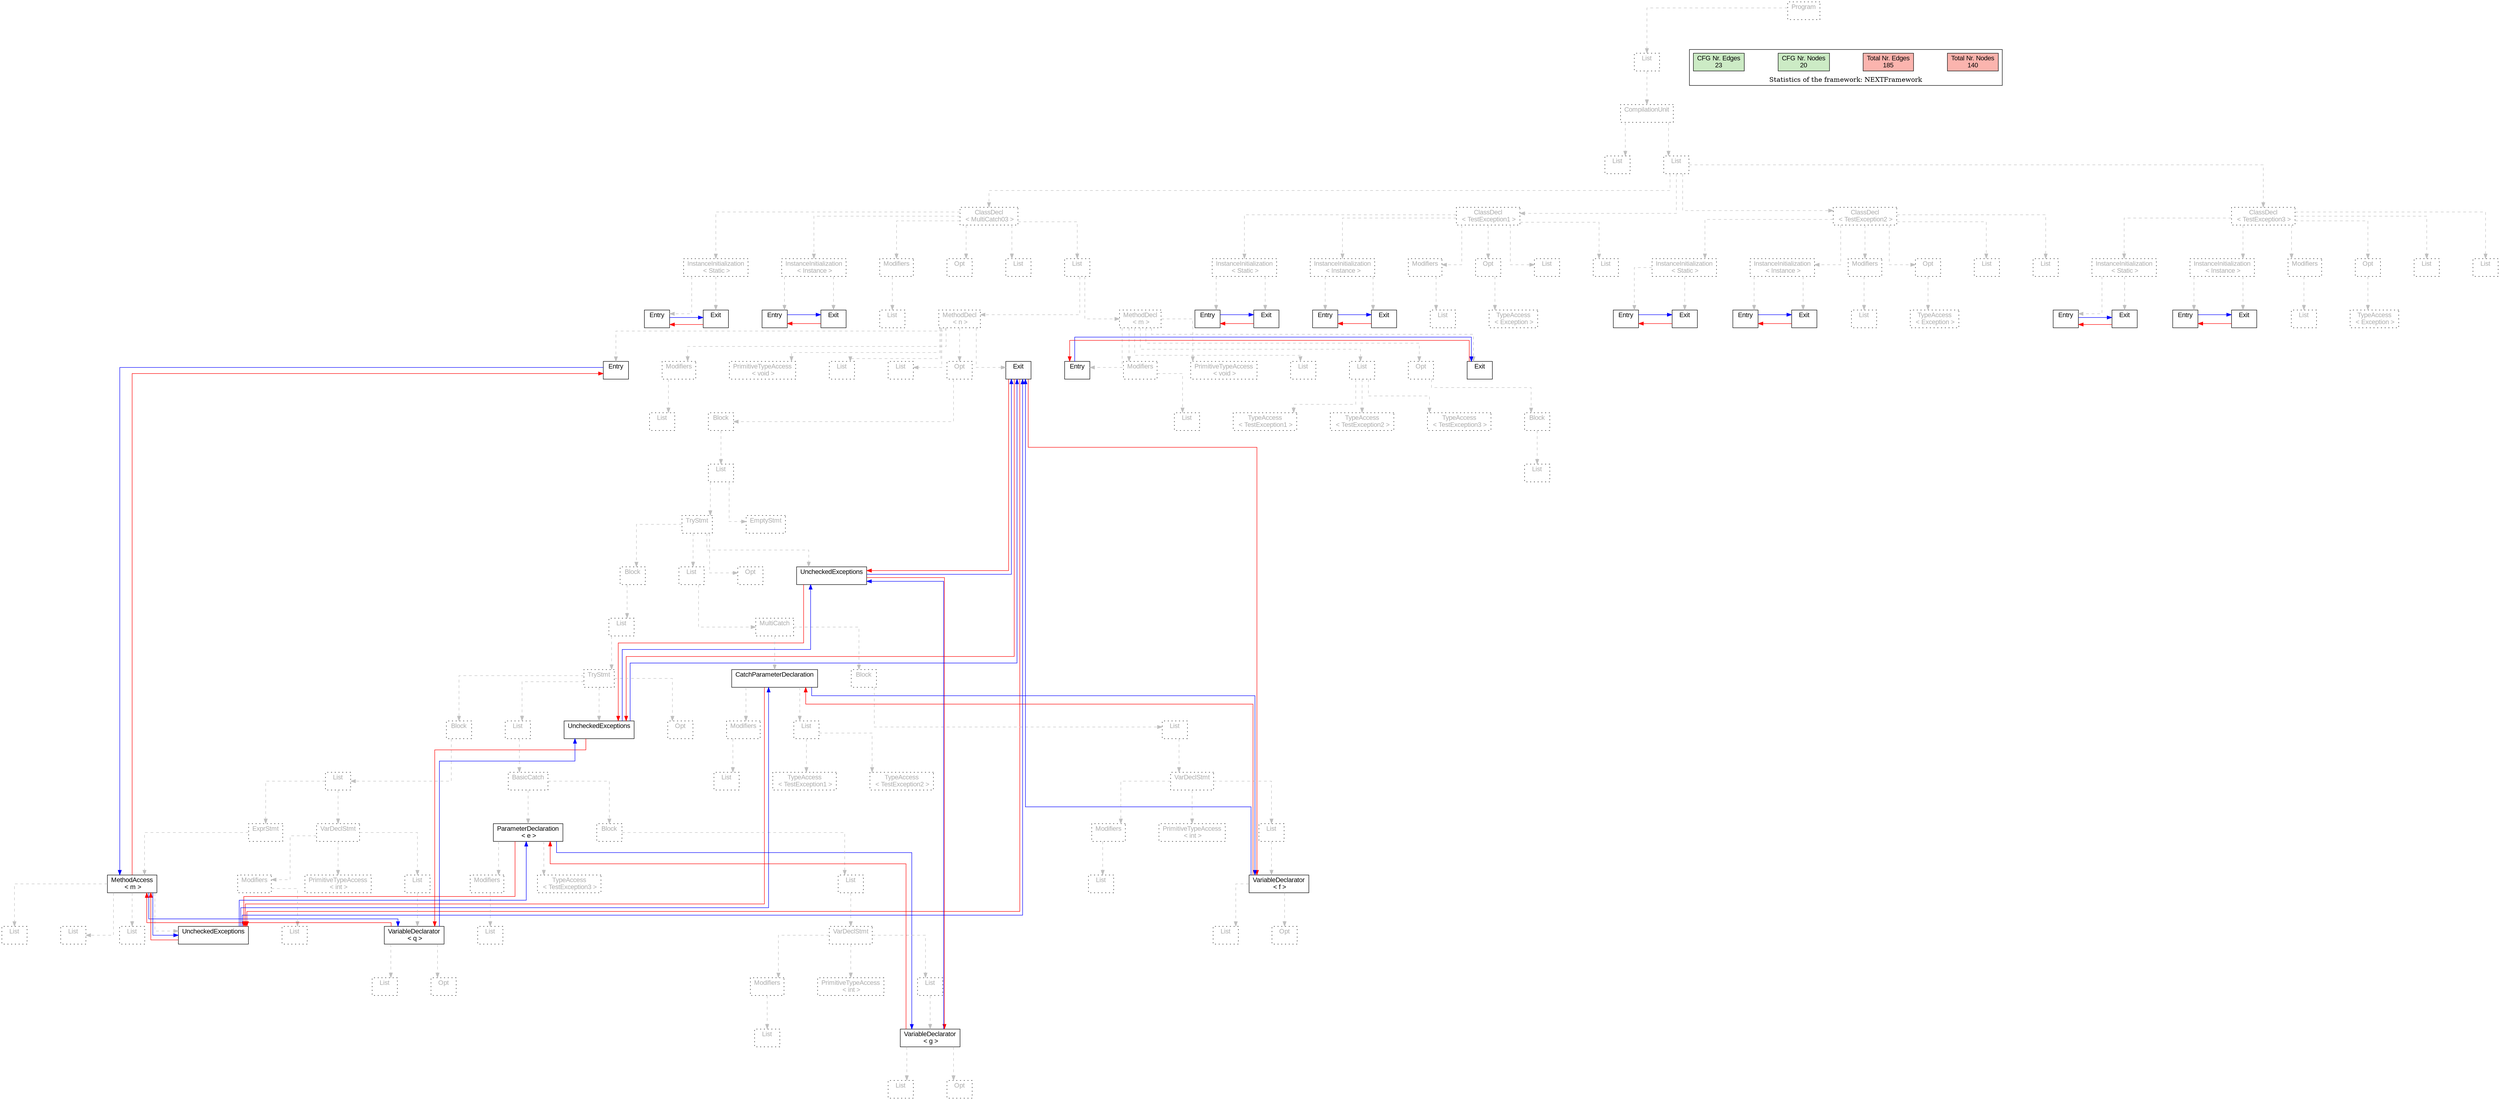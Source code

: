 digraph G {
graph [splines=ortho, nodesep="1", ranksep="1"]
node [shape=rect, fontname=Arial];
{ rank = same; "Program[0]"}
{ rank = same; "List[1]"}
{ rank = same; "CompilationUnit[2]"}
{ rank = same; "List[3]"; "List[4]"}
{ rank = same; "ClassDecl[5]"; "ClassDecl[109]"; "ClassDecl[132]"; "ClassDecl[155]"}
{ rank = same; "Modifiers[22]"; "Opt[24]"; "List[25]"; "List[26]"; "InstanceInitialization[6]"; "InstanceInitialization[14]"; "Modifiers[126]"; "Opt[128]"; "List[130]"; "List[131]"; "InstanceInitialization[110]"; "InstanceInitialization[118]"; "Modifiers[149]"; "Opt[151]"; "List[153]"; "List[154]"; "InstanceInitialization[133]"; "InstanceInitialization[141]"; "Modifiers[172]"; "Opt[174]"; "List[176]"; "List[177]"; "InstanceInitialization[156]"; "InstanceInitialization[164]"}
{ rank = same; "List[23]"; "MethodDecl[27]"; "MethodDecl[96]"; "Entry[7]"; "Exit[8]"; "Entry[15]"; "Exit[16]"; "List[127]"; "TypeAccess[129]"; "Entry[111]"; "Exit[112]"; "Entry[119]"; "Exit[120]"; "List[150]"; "TypeAccess[152]"; "Entry[134]"; "Exit[135]"; "Entry[142]"; "Exit[143]"; "List[173]"; "TypeAccess[175]"; "Entry[157]"; "Exit[158]"; "Entry[165]"; "Exit[166]"}
{ rank = same; "Entry[28]"; "Modifiers[29]"; "PrimitiveTypeAccess[31]"; "List[32]"; "List[33]"; "Opt[34]"; "Exit[35]"; "Entry[97]"; "Modifiers[98]"; "PrimitiveTypeAccess[100]"; "List[101]"; "List[102]"; "Opt[106]"; "Exit[107]"}
{ rank = same; "List[30]"; "Block[35]"; "List[99]"; "TypeAccess[103]"; "TypeAccess[104]"; "TypeAccess[105]"; "Block[107]"}
{ rank = same; "List[36]"; "List[108]"}
{ rank = same; "TryStmt[37]"; "EmptyStmt[95]"}
{ rank = same; "Block[38]"; "List[75]"; "Opt[93]"; "UncheckedExceptions[94]"}
{ rank = same; "List[39]"; "MultiCatch[76]"}
{ rank = same; "TryStmt[40]"; "CatchParameterDeclaration[77]"; "Block[83]"}
{ rank = same; "Block[41]"; "List[57]"; "Opt[73]"; "UncheckedExceptions[74]"; "Modifiers[78]"; "List[80]"; "List[84]"}
{ rank = same; "List[42]"; "BasicCatch[58]"; "List[79]"; "TypeAccess[81]"; "TypeAccess[82]"; "VarDeclStmt[85]"}
{ rank = same; "MethodAccess[44]"; "Modifiers[50]"; "PrimitiveTypeAccess[52]"; "List[53]"; "Modifiers[60]"; "TypeAccess[62]"; "List[64]"; "List[87]"; "VariableDeclarator[90]"}
{ rank = same; "ExprStmt[43]"; "VarDeclStmt[49]"; "ParameterDeclaration[59]"; "Block[63]"; "Modifiers[86]"; "PrimitiveTypeAccess[88]"; "List[89]"}
{ rank = same; "List[55]"; "Opt[56]"; "Modifiers[66]"; "PrimitiveTypeAccess[68]"; "List[69]"}
{ rank = same; "List[46]"; "List[47]"; "List[48]"; "UncheckedExceptions[45]"; "List[51]"; "VariableDeclarator[54]"; "List[61]"; "VarDeclStmt[65]"; "List[91]"; "Opt[92]"}
{ rank = same; "List[71]"; "Opt[72]"}
{ rank = same; "List[67]"; "VariableDeclarator[70]"}
"Program[0]" [label="Program\n ", style= dotted   fillcolor="#eeeeee" fontcolor="#aaaaaa"  ]
"List[1]" [label="List\n ", style= dotted   fillcolor="#eeeeee" fontcolor="#aaaaaa"  ]
"CompilationUnit[2]" [label="CompilationUnit\n ", style= dotted   fillcolor="#eeeeee" fontcolor="#aaaaaa"  ]
"List[3]" [label="List\n ", style= dotted   fillcolor="#eeeeee" fontcolor="#aaaaaa"  ]
"List[4]" [label="List\n ", style= dotted   fillcolor="#eeeeee" fontcolor="#aaaaaa"  ]
"ClassDecl[5]" [label="ClassDecl\n < MultiCatch03 >", style= dotted   fillcolor="#eeeeee" fontcolor="#aaaaaa"  ]
"Modifiers[22]" [label="Modifiers\n ", style= dotted   fillcolor="#eeeeee" fontcolor="#aaaaaa"  ]
"List[23]" [label="List\n ", style= dotted   fillcolor="#eeeeee" fontcolor="#aaaaaa"  ]
"Opt[24]" [label="Opt\n ", style= dotted   fillcolor="#eeeeee" fontcolor="#aaaaaa"  ]
"List[25]" [label="List\n ", style= dotted   fillcolor="#eeeeee" fontcolor="#aaaaaa"  ]
"List[26]" [label="List\n ", style= dotted   fillcolor="#eeeeee" fontcolor="#aaaaaa"  ]
"MethodDecl[27]" [label="MethodDecl\n < n >", style= dotted   fillcolor="#eeeeee" fontcolor="#aaaaaa"  ]
"Entry[28]" [label="Entry\n ", fillcolor=white   style=filled  ]
"Modifiers[29]" [label="Modifiers\n ", style= dotted   fillcolor="#eeeeee" fontcolor="#aaaaaa"  ]
"List[30]" [label="List\n ", style= dotted   fillcolor="#eeeeee" fontcolor="#aaaaaa"  ]
"PrimitiveTypeAccess[31]" [label="PrimitiveTypeAccess\n < void >", style= dotted   fillcolor="#eeeeee" fontcolor="#aaaaaa"  ]
"List[32]" [label="List\n ", style= dotted   fillcolor="#eeeeee" fontcolor="#aaaaaa"  ]
"List[33]" [label="List\n ", style= dotted   fillcolor="#eeeeee" fontcolor="#aaaaaa"  ]
"Opt[34]" [label="Opt\n ", style= dotted   fillcolor="#eeeeee" fontcolor="#aaaaaa"  ]
"Block[35]" [label="Block\n ", style= dotted   fillcolor="#eeeeee" fontcolor="#aaaaaa"  ]
"List[36]" [label="List\n ", style= dotted   fillcolor="#eeeeee" fontcolor="#aaaaaa"  ]
"TryStmt[37]" [label="TryStmt\n ", style= dotted   fillcolor="#eeeeee" fontcolor="#aaaaaa"  ]
"Block[38]" [label="Block\n ", style= dotted   fillcolor="#eeeeee" fontcolor="#aaaaaa"  ]
"List[39]" [label="List\n ", style= dotted   fillcolor="#eeeeee" fontcolor="#aaaaaa"  ]
"TryStmt[40]" [label="TryStmt\n ", style= dotted   fillcolor="#eeeeee" fontcolor="#aaaaaa"  ]
"Block[41]" [label="Block\n ", style= dotted   fillcolor="#eeeeee" fontcolor="#aaaaaa"  ]
"List[42]" [label="List\n ", style= dotted   fillcolor="#eeeeee" fontcolor="#aaaaaa"  ]
"ExprStmt[43]" [label="ExprStmt\n ", style= dotted   fillcolor="#eeeeee" fontcolor="#aaaaaa"  ]
"MethodAccess[44]" [label="MethodAccess\n < m >", fillcolor=white   style=filled  ]
"List[46]" [label="List\n ", style= dotted   fillcolor="#eeeeee" fontcolor="#aaaaaa"  ]
"List[47]" [label="List\n ", style= dotted   fillcolor="#eeeeee" fontcolor="#aaaaaa"  ]
"List[48]" [label="List\n ", style= dotted   fillcolor="#eeeeee" fontcolor="#aaaaaa"  ]
"UncheckedExceptions[45]" [label="UncheckedExceptions\n ", fillcolor=white   style=filled  ]
"VarDeclStmt[49]" [label="VarDeclStmt\n ", style= dotted   fillcolor="#eeeeee" fontcolor="#aaaaaa"  ]
"Modifiers[50]" [label="Modifiers\n ", style= dotted   fillcolor="#eeeeee" fontcolor="#aaaaaa"  ]
"List[51]" [label="List\n ", style= dotted   fillcolor="#eeeeee" fontcolor="#aaaaaa"  ]
"PrimitiveTypeAccess[52]" [label="PrimitiveTypeAccess\n < int >", style= dotted   fillcolor="#eeeeee" fontcolor="#aaaaaa"  ]
"List[53]" [label="List\n ", style= dotted   fillcolor="#eeeeee" fontcolor="#aaaaaa"  ]
"VariableDeclarator[54]" [label="VariableDeclarator\n < q >", fillcolor=white   style=filled  ]
"List[55]" [label="List\n ", style= dotted   fillcolor="#eeeeee" fontcolor="#aaaaaa"  ]
"Opt[56]" [label="Opt\n ", style= dotted   fillcolor="#eeeeee" fontcolor="#aaaaaa"  ]
"List[57]" [label="List\n ", style= dotted   fillcolor="#eeeeee" fontcolor="#aaaaaa"  ]
"BasicCatch[58]" [label="BasicCatch\n ", style= dotted   fillcolor="#eeeeee" fontcolor="#aaaaaa"  ]
"ParameterDeclaration[59]" [label="ParameterDeclaration\n < e >", fillcolor=white   style=filled  ]
"Modifiers[60]" [label="Modifiers\n ", style= dotted   fillcolor="#eeeeee" fontcolor="#aaaaaa"  ]
"List[61]" [label="List\n ", style= dotted   fillcolor="#eeeeee" fontcolor="#aaaaaa"  ]
"TypeAccess[62]" [label="TypeAccess\n < TestException3 >", style= dotted   fillcolor="#eeeeee" fontcolor="#aaaaaa"  ]
"Block[63]" [label="Block\n ", style= dotted   fillcolor="#eeeeee" fontcolor="#aaaaaa"  ]
"List[64]" [label="List\n ", style= dotted   fillcolor="#eeeeee" fontcolor="#aaaaaa"  ]
"VarDeclStmt[65]" [label="VarDeclStmt\n ", style= dotted   fillcolor="#eeeeee" fontcolor="#aaaaaa"  ]
"Modifiers[66]" [label="Modifiers\n ", style= dotted   fillcolor="#eeeeee" fontcolor="#aaaaaa"  ]
"List[67]" [label="List\n ", style= dotted   fillcolor="#eeeeee" fontcolor="#aaaaaa"  ]
"PrimitiveTypeAccess[68]" [label="PrimitiveTypeAccess\n < int >", style= dotted   fillcolor="#eeeeee" fontcolor="#aaaaaa"  ]
"List[69]" [label="List\n ", style= dotted   fillcolor="#eeeeee" fontcolor="#aaaaaa"  ]
"VariableDeclarator[70]" [label="VariableDeclarator\n < g >", fillcolor=white   style=filled  ]
"List[71]" [label="List\n ", style= dotted   fillcolor="#eeeeee" fontcolor="#aaaaaa"  ]
"Opt[72]" [label="Opt\n ", style= dotted   fillcolor="#eeeeee" fontcolor="#aaaaaa"  ]
"Opt[73]" [label="Opt\n ", style= dotted   fillcolor="#eeeeee" fontcolor="#aaaaaa"  ]
"UncheckedExceptions[74]" [label="UncheckedExceptions\n ", fillcolor=white   style=filled  ]
"List[75]" [label="List\n ", style= dotted   fillcolor="#eeeeee" fontcolor="#aaaaaa"  ]
"MultiCatch[76]" [label="MultiCatch\n ", style= dotted   fillcolor="#eeeeee" fontcolor="#aaaaaa"  ]
"CatchParameterDeclaration[77]" [label="CatchParameterDeclaration\n ", fillcolor=white   style=filled  ]
"Modifiers[78]" [label="Modifiers\n ", style= dotted   fillcolor="#eeeeee" fontcolor="#aaaaaa"  ]
"List[79]" [label="List\n ", style= dotted   fillcolor="#eeeeee" fontcolor="#aaaaaa"  ]
"List[80]" [label="List\n ", style= dotted   fillcolor="#eeeeee" fontcolor="#aaaaaa"  ]
"TypeAccess[81]" [label="TypeAccess\n < TestException1 >", style= dotted   fillcolor="#eeeeee" fontcolor="#aaaaaa"  ]
"TypeAccess[82]" [label="TypeAccess\n < TestException2 >", style= dotted   fillcolor="#eeeeee" fontcolor="#aaaaaa"  ]
"Block[83]" [label="Block\n ", style= dotted   fillcolor="#eeeeee" fontcolor="#aaaaaa"  ]
"List[84]" [label="List\n ", style= dotted   fillcolor="#eeeeee" fontcolor="#aaaaaa"  ]
"VarDeclStmt[85]" [label="VarDeclStmt\n ", style= dotted   fillcolor="#eeeeee" fontcolor="#aaaaaa"  ]
"Modifiers[86]" [label="Modifiers\n ", style= dotted   fillcolor="#eeeeee" fontcolor="#aaaaaa"  ]
"List[87]" [label="List\n ", style= dotted   fillcolor="#eeeeee" fontcolor="#aaaaaa"  ]
"PrimitiveTypeAccess[88]" [label="PrimitiveTypeAccess\n < int >", style= dotted   fillcolor="#eeeeee" fontcolor="#aaaaaa"  ]
"List[89]" [label="List\n ", style= dotted   fillcolor="#eeeeee" fontcolor="#aaaaaa"  ]
"VariableDeclarator[90]" [label="VariableDeclarator\n < f >", fillcolor=white   style=filled  ]
"List[91]" [label="List\n ", style= dotted   fillcolor="#eeeeee" fontcolor="#aaaaaa"  ]
"Opt[92]" [label="Opt\n ", style= dotted   fillcolor="#eeeeee" fontcolor="#aaaaaa"  ]
"Opt[93]" [label="Opt\n ", style= dotted   fillcolor="#eeeeee" fontcolor="#aaaaaa"  ]
"UncheckedExceptions[94]" [label="UncheckedExceptions\n ", fillcolor=white   style=filled  ]
"EmptyStmt[95]" [label="EmptyStmt\n ", style= dotted   fillcolor="#eeeeee" fontcolor="#aaaaaa"  ]
"Exit[35]" [label="Exit\n ", fillcolor=white   style=filled  ]
"MethodDecl[96]" [label="MethodDecl\n < m >", style= dotted   fillcolor="#eeeeee" fontcolor="#aaaaaa"  ]
"Entry[97]" [label="Entry\n ", fillcolor=white   style=filled  ]
"Modifiers[98]" [label="Modifiers\n ", style= dotted   fillcolor="#eeeeee" fontcolor="#aaaaaa"  ]
"List[99]" [label="List\n ", style= dotted   fillcolor="#eeeeee" fontcolor="#aaaaaa"  ]
"PrimitiveTypeAccess[100]" [label="PrimitiveTypeAccess\n < void >", style= dotted   fillcolor="#eeeeee" fontcolor="#aaaaaa"  ]
"List[101]" [label="List\n ", style= dotted   fillcolor="#eeeeee" fontcolor="#aaaaaa"  ]
"List[102]" [label="List\n ", style= dotted   fillcolor="#eeeeee" fontcolor="#aaaaaa"  ]
"TypeAccess[103]" [label="TypeAccess\n < TestException1 >", style= dotted   fillcolor="#eeeeee" fontcolor="#aaaaaa"  ]
"TypeAccess[104]" [label="TypeAccess\n < TestException2 >", style= dotted   fillcolor="#eeeeee" fontcolor="#aaaaaa"  ]
"TypeAccess[105]" [label="TypeAccess\n < TestException3 >", style= dotted   fillcolor="#eeeeee" fontcolor="#aaaaaa"  ]
"Opt[106]" [label="Opt\n ", style= dotted   fillcolor="#eeeeee" fontcolor="#aaaaaa"  ]
"Block[107]" [label="Block\n ", style= dotted   fillcolor="#eeeeee" fontcolor="#aaaaaa"  ]
"List[108]" [label="List\n ", style= dotted   fillcolor="#eeeeee" fontcolor="#aaaaaa"  ]
"Exit[107]" [label="Exit\n ", fillcolor=white   style=filled  ]
"InstanceInitialization[6]" [label="InstanceInitialization\n < Instance >", style= dotted   fillcolor="#eeeeee" fontcolor="#aaaaaa"  ]
"Entry[7]" [label="Entry\n ", fillcolor=white   style=filled  ]
"Exit[8]" [label="Exit\n ", fillcolor=white   style=filled  ]
"InstanceInitialization[14]" [label="InstanceInitialization\n < Static >", style= dotted   fillcolor="#eeeeee" fontcolor="#aaaaaa"  ]
"Entry[15]" [label="Entry\n ", fillcolor=white   style=filled  ]
"Exit[16]" [label="Exit\n ", fillcolor=white   style=filled  ]
"ClassDecl[109]" [label="ClassDecl\n < TestException1 >", style= dotted   fillcolor="#eeeeee" fontcolor="#aaaaaa"  ]
"Modifiers[126]" [label="Modifiers\n ", style= dotted   fillcolor="#eeeeee" fontcolor="#aaaaaa"  ]
"List[127]" [label="List\n ", style= dotted   fillcolor="#eeeeee" fontcolor="#aaaaaa"  ]
"Opt[128]" [label="Opt\n ", style= dotted   fillcolor="#eeeeee" fontcolor="#aaaaaa"  ]
"TypeAccess[129]" [label="TypeAccess\n < Exception >", style= dotted   fillcolor="#eeeeee" fontcolor="#aaaaaa"  ]
"List[130]" [label="List\n ", style= dotted   fillcolor="#eeeeee" fontcolor="#aaaaaa"  ]
"List[131]" [label="List\n ", style= dotted   fillcolor="#eeeeee" fontcolor="#aaaaaa"  ]
"InstanceInitialization[110]" [label="InstanceInitialization\n < Instance >", style= dotted   fillcolor="#eeeeee" fontcolor="#aaaaaa"  ]
"Entry[111]" [label="Entry\n ", fillcolor=white   style=filled  ]
"Exit[112]" [label="Exit\n ", fillcolor=white   style=filled  ]
"InstanceInitialization[118]" [label="InstanceInitialization\n < Static >", style= dotted   fillcolor="#eeeeee" fontcolor="#aaaaaa"  ]
"Entry[119]" [label="Entry\n ", fillcolor=white   style=filled  ]
"Exit[120]" [label="Exit\n ", fillcolor=white   style=filled  ]
"ClassDecl[132]" [label="ClassDecl\n < TestException2 >", style= dotted   fillcolor="#eeeeee" fontcolor="#aaaaaa"  ]
"Modifiers[149]" [label="Modifiers\n ", style= dotted   fillcolor="#eeeeee" fontcolor="#aaaaaa"  ]
"List[150]" [label="List\n ", style= dotted   fillcolor="#eeeeee" fontcolor="#aaaaaa"  ]
"Opt[151]" [label="Opt\n ", style= dotted   fillcolor="#eeeeee" fontcolor="#aaaaaa"  ]
"TypeAccess[152]" [label="TypeAccess\n < Exception >", style= dotted   fillcolor="#eeeeee" fontcolor="#aaaaaa"  ]
"List[153]" [label="List\n ", style= dotted   fillcolor="#eeeeee" fontcolor="#aaaaaa"  ]
"List[154]" [label="List\n ", style= dotted   fillcolor="#eeeeee" fontcolor="#aaaaaa"  ]
"InstanceInitialization[133]" [label="InstanceInitialization\n < Instance >", style= dotted   fillcolor="#eeeeee" fontcolor="#aaaaaa"  ]
"Entry[134]" [label="Entry\n ", fillcolor=white   style=filled  ]
"Exit[135]" [label="Exit\n ", fillcolor=white   style=filled  ]
"InstanceInitialization[141]" [label="InstanceInitialization\n < Static >", style= dotted   fillcolor="#eeeeee" fontcolor="#aaaaaa"  ]
"Entry[142]" [label="Entry\n ", fillcolor=white   style=filled  ]
"Exit[143]" [label="Exit\n ", fillcolor=white   style=filled  ]
"ClassDecl[155]" [label="ClassDecl\n < TestException3 >", style= dotted   fillcolor="#eeeeee" fontcolor="#aaaaaa"  ]
"Modifiers[172]" [label="Modifiers\n ", style= dotted   fillcolor="#eeeeee" fontcolor="#aaaaaa"  ]
"List[173]" [label="List\n ", style= dotted   fillcolor="#eeeeee" fontcolor="#aaaaaa"  ]
"Opt[174]" [label="Opt\n ", style= dotted   fillcolor="#eeeeee" fontcolor="#aaaaaa"  ]
"TypeAccess[175]" [label="TypeAccess\n < Exception >", style= dotted   fillcolor="#eeeeee" fontcolor="#aaaaaa"  ]
"List[176]" [label="List\n ", style= dotted   fillcolor="#eeeeee" fontcolor="#aaaaaa"  ]
"List[177]" [label="List\n ", style= dotted   fillcolor="#eeeeee" fontcolor="#aaaaaa"  ]
"InstanceInitialization[156]" [label="InstanceInitialization\n < Instance >", style= dotted   fillcolor="#eeeeee" fontcolor="#aaaaaa"  ]
"Entry[157]" [label="Entry\n ", fillcolor=white   style=filled  ]
"Exit[158]" [label="Exit\n ", fillcolor=white   style=filled  ]
"InstanceInitialization[164]" [label="InstanceInitialization\n < Static >", style= dotted   fillcolor="#eeeeee" fontcolor="#aaaaaa"  ]
"Entry[165]" [label="Entry\n ", fillcolor=white   style=filled  ]
"Exit[166]" [label="Exit\n ", fillcolor=white   style=filled  ]
"CompilationUnit[2]" -> "List[3]" [style=dashed, color=gray]
"Modifiers[22]" -> "List[23]" [style=dashed, color=gray]
"ClassDecl[5]" -> "Modifiers[22]" [style=dashed, color=gray]
"ClassDecl[5]" -> "Opt[24]" [style=dashed, color=gray]
"ClassDecl[5]" -> "List[25]" [style=dashed, color=gray]
"MethodDecl[27]" -> "Entry[28]" [style=dashed, color=gray]
"Modifiers[29]" -> "List[30]" [style=dashed, color=gray]
"MethodDecl[27]" -> "Modifiers[29]" [style=dashed, color=gray]
"MethodDecl[27]" -> "PrimitiveTypeAccess[31]" [style=dashed, color=gray]
"MethodDecl[27]" -> "List[32]" [style=dashed, color=gray]
"MethodDecl[27]" -> "List[33]" [style=dashed, color=gray]
"MethodAccess[44]" -> "List[46]" [style=dashed, color=gray]
"MethodAccess[44]" -> "List[47]" [style=dashed, color=gray]
"MethodAccess[44]" -> "List[48]" [style=dashed, color=gray]
"MethodAccess[44]" -> "UncheckedExceptions[45]" [style=dashed, color=gray]
"ExprStmt[43]" -> "MethodAccess[44]" [style=dashed, color=gray]
"List[42]" -> "ExprStmt[43]" [style=dashed, color=gray]
"Modifiers[50]" -> "List[51]" [style=dashed, color=gray]
"VarDeclStmt[49]" -> "Modifiers[50]" [style=dashed, color=gray]
"VarDeclStmt[49]" -> "PrimitiveTypeAccess[52]" [style=dashed, color=gray]
"VariableDeclarator[54]" -> "List[55]" [style=dashed, color=gray]
"VariableDeclarator[54]" -> "Opt[56]" [style=dashed, color=gray]
"List[53]" -> "VariableDeclarator[54]" [style=dashed, color=gray]
"VarDeclStmt[49]" -> "List[53]" [style=dashed, color=gray]
"List[42]" -> "VarDeclStmt[49]" [style=dashed, color=gray]
"Block[41]" -> "List[42]" [style=dashed, color=gray]
"TryStmt[40]" -> "Block[41]" [style=dashed, color=gray]
"Modifiers[60]" -> "List[61]" [style=dashed, color=gray]
"ParameterDeclaration[59]" -> "Modifiers[60]" [style=dashed, color=gray]
"ParameterDeclaration[59]" -> "TypeAccess[62]" [style=dashed, color=gray]
"BasicCatch[58]" -> "ParameterDeclaration[59]" [style=dashed, color=gray]
"Modifiers[66]" -> "List[67]" [style=dashed, color=gray]
"VarDeclStmt[65]" -> "Modifiers[66]" [style=dashed, color=gray]
"VarDeclStmt[65]" -> "PrimitiveTypeAccess[68]" [style=dashed, color=gray]
"VariableDeclarator[70]" -> "List[71]" [style=dashed, color=gray]
"VariableDeclarator[70]" -> "Opt[72]" [style=dashed, color=gray]
"List[69]" -> "VariableDeclarator[70]" [style=dashed, color=gray]
"VarDeclStmt[65]" -> "List[69]" [style=dashed, color=gray]
"List[64]" -> "VarDeclStmt[65]" [style=dashed, color=gray]
"Block[63]" -> "List[64]" [style=dashed, color=gray]
"BasicCatch[58]" -> "Block[63]" [style=dashed, color=gray]
"List[57]" -> "BasicCatch[58]" [style=dashed, color=gray]
"TryStmt[40]" -> "List[57]" [style=dashed, color=gray]
"TryStmt[40]" -> "Opt[73]" [style=dashed, color=gray]
"TryStmt[40]" -> "UncheckedExceptions[74]" [style=dashed, color=gray]
"List[39]" -> "TryStmt[40]" [style=dashed, color=gray]
"Block[38]" -> "List[39]" [style=dashed, color=gray]
"TryStmt[37]" -> "Block[38]" [style=dashed, color=gray]
"Modifiers[78]" -> "List[79]" [style=dashed, color=gray]
"CatchParameterDeclaration[77]" -> "Modifiers[78]" [style=dashed, color=gray]
"List[80]" -> "TypeAccess[81]" [style=dashed, color=gray]
"List[80]" -> "TypeAccess[82]" [style=dashed, color=gray]
"CatchParameterDeclaration[77]" -> "List[80]" [style=dashed, color=gray]
"MultiCatch[76]" -> "CatchParameterDeclaration[77]" [style=dashed, color=gray]
"Modifiers[86]" -> "List[87]" [style=dashed, color=gray]
"VarDeclStmt[85]" -> "Modifiers[86]" [style=dashed, color=gray]
"VarDeclStmt[85]" -> "PrimitiveTypeAccess[88]" [style=dashed, color=gray]
"VariableDeclarator[90]" -> "List[91]" [style=dashed, color=gray]
"VariableDeclarator[90]" -> "Opt[92]" [style=dashed, color=gray]
"List[89]" -> "VariableDeclarator[90]" [style=dashed, color=gray]
"VarDeclStmt[85]" -> "List[89]" [style=dashed, color=gray]
"List[84]" -> "VarDeclStmt[85]" [style=dashed, color=gray]
"Block[83]" -> "List[84]" [style=dashed, color=gray]
"MultiCatch[76]" -> "Block[83]" [style=dashed, color=gray]
"List[75]" -> "MultiCatch[76]" [style=dashed, color=gray]
"TryStmt[37]" -> "List[75]" [style=dashed, color=gray]
"TryStmt[37]" -> "Opt[93]" [style=dashed, color=gray]
"TryStmt[37]" -> "UncheckedExceptions[94]" [style=dashed, color=gray]
"List[36]" -> "TryStmt[37]" [style=dashed, color=gray]
"List[36]" -> "EmptyStmt[95]" [style=dashed, color=gray]
"Block[35]" -> "List[36]" [style=dashed, color=gray]
"Opt[34]" -> "Block[35]" [style=dashed, color=gray]
"MethodDecl[27]" -> "Opt[34]" [style=dashed, color=gray]
"MethodDecl[27]" -> "Exit[35]" [style=dashed, color=gray]
"List[26]" -> "MethodDecl[27]" [style=dashed, color=gray]
"MethodDecl[96]" -> "Entry[97]" [style=dashed, color=gray]
"Modifiers[98]" -> "List[99]" [style=dashed, color=gray]
"MethodDecl[96]" -> "Modifiers[98]" [style=dashed, color=gray]
"MethodDecl[96]" -> "PrimitiveTypeAccess[100]" [style=dashed, color=gray]
"MethodDecl[96]" -> "List[101]" [style=dashed, color=gray]
"List[102]" -> "TypeAccess[103]" [style=dashed, color=gray]
"List[102]" -> "TypeAccess[104]" [style=dashed, color=gray]
"List[102]" -> "TypeAccess[105]" [style=dashed, color=gray]
"MethodDecl[96]" -> "List[102]" [style=dashed, color=gray]
"Block[107]" -> "List[108]" [style=dashed, color=gray]
"Opt[106]" -> "Block[107]" [style=dashed, color=gray]
"MethodDecl[96]" -> "Opt[106]" [style=dashed, color=gray]
"MethodDecl[96]" -> "Exit[107]" [style=dashed, color=gray]
"List[26]" -> "MethodDecl[96]" [style=dashed, color=gray]
"ClassDecl[5]" -> "List[26]" [style=dashed, color=gray]
"InstanceInitialization[6]" -> "Entry[7]" [style=dashed, color=gray]
"InstanceInitialization[6]" -> "Exit[8]" [style=dashed, color=gray]
"InstanceInitialization[14]" -> "Entry[15]" [style=dashed, color=gray]
"InstanceInitialization[14]" -> "Exit[16]" [style=dashed, color=gray]
"ClassDecl[5]" -> "InstanceInitialization[6]" [style=dashed, color=gray]
"ClassDecl[5]" -> "InstanceInitialization[14]" [style=dashed, color=gray]
"List[4]" -> "ClassDecl[5]" [style=dashed, color=gray]
"Modifiers[126]" -> "List[127]" [style=dashed, color=gray]
"ClassDecl[109]" -> "Modifiers[126]" [style=dashed, color=gray]
"Opt[128]" -> "TypeAccess[129]" [style=dashed, color=gray]
"ClassDecl[109]" -> "Opt[128]" [style=dashed, color=gray]
"ClassDecl[109]" -> "List[130]" [style=dashed, color=gray]
"ClassDecl[109]" -> "List[131]" [style=dashed, color=gray]
"InstanceInitialization[110]" -> "Entry[111]" [style=dashed, color=gray]
"InstanceInitialization[110]" -> "Exit[112]" [style=dashed, color=gray]
"InstanceInitialization[118]" -> "Entry[119]" [style=dashed, color=gray]
"InstanceInitialization[118]" -> "Exit[120]" [style=dashed, color=gray]
"ClassDecl[109]" -> "InstanceInitialization[110]" [style=dashed, color=gray]
"ClassDecl[109]" -> "InstanceInitialization[118]" [style=dashed, color=gray]
"List[4]" -> "ClassDecl[109]" [style=dashed, color=gray]
"Modifiers[149]" -> "List[150]" [style=dashed, color=gray]
"ClassDecl[132]" -> "Modifiers[149]" [style=dashed, color=gray]
"Opt[151]" -> "TypeAccess[152]" [style=dashed, color=gray]
"ClassDecl[132]" -> "Opt[151]" [style=dashed, color=gray]
"ClassDecl[132]" -> "List[153]" [style=dashed, color=gray]
"ClassDecl[132]" -> "List[154]" [style=dashed, color=gray]
"InstanceInitialization[133]" -> "Entry[134]" [style=dashed, color=gray]
"InstanceInitialization[133]" -> "Exit[135]" [style=dashed, color=gray]
"InstanceInitialization[141]" -> "Entry[142]" [style=dashed, color=gray]
"InstanceInitialization[141]" -> "Exit[143]" [style=dashed, color=gray]
"ClassDecl[132]" -> "InstanceInitialization[133]" [style=dashed, color=gray]
"ClassDecl[132]" -> "InstanceInitialization[141]" [style=dashed, color=gray]
"List[4]" -> "ClassDecl[132]" [style=dashed, color=gray]
"Modifiers[172]" -> "List[173]" [style=dashed, color=gray]
"ClassDecl[155]" -> "Modifiers[172]" [style=dashed, color=gray]
"Opt[174]" -> "TypeAccess[175]" [style=dashed, color=gray]
"ClassDecl[155]" -> "Opt[174]" [style=dashed, color=gray]
"ClassDecl[155]" -> "List[176]" [style=dashed, color=gray]
"ClassDecl[155]" -> "List[177]" [style=dashed, color=gray]
"InstanceInitialization[156]" -> "Entry[157]" [style=dashed, color=gray]
"InstanceInitialization[156]" -> "Exit[158]" [style=dashed, color=gray]
"InstanceInitialization[164]" -> "Entry[165]" [style=dashed, color=gray]
"InstanceInitialization[164]" -> "Exit[166]" [style=dashed, color=gray]
"ClassDecl[155]" -> "InstanceInitialization[156]" [style=dashed, color=gray]
"ClassDecl[155]" -> "InstanceInitialization[164]" [style=dashed, color=gray]
"List[4]" -> "ClassDecl[155]" [style=dashed, color=gray]
"CompilationUnit[2]" -> "List[4]" [style=dashed, color=gray]
"List[1]" -> "CompilationUnit[2]" [style=dashed, color=gray]
"Program[0]" -> "List[1]" [style=dashed, color=gray]
"Exit[16]" -> "Entry[15]" [color=red, constraint=false]
"Entry[15]" -> "Exit[16]" [color=blue, constraint=false, xlabel=" "] 
"Exit[8]" -> "Entry[7]" [color=red, constraint=false]
"Entry[7]" -> "Exit[8]" [color=blue, constraint=false, xlabel=" "] 
"Exit[35]" -> "UncheckedExceptions[94]" [color=red, constraint=false]
"Exit[35]" -> "UncheckedExceptions[74]" [color=red, constraint=false]
"Exit[35]" -> "UncheckedExceptions[45]" [color=red, constraint=false]
"Exit[35]" -> "VariableDeclarator[90]" [color=red, constraint=false]
"UncheckedExceptions[94]" -> "Exit[35]" [color=blue, constraint=false, xlabel=" "] 
"UncheckedExceptions[94]" -> "UncheckedExceptions[74]" [color=red, constraint=false]
"UncheckedExceptions[94]" -> "VariableDeclarator[70]" [color=red, constraint=false]
"UncheckedExceptions[74]" -> "Exit[35]" [color=blue, constraint=false, xlabel=" "] 
"UncheckedExceptions[74]" -> "UncheckedExceptions[94]" [color=blue, constraint=false, xlabel=" "] 
"UncheckedExceptions[74]" -> "VariableDeclarator[54]" [color=red, constraint=false]
"VariableDeclarator[54]" -> "UncheckedExceptions[74]" [color=blue, constraint=false, xlabel=" "] 
"VariableDeclarator[54]" -> "MethodAccess[44]" [color=red, constraint=false]
"VariableDeclarator[70]" -> "UncheckedExceptions[94]" [color=blue, constraint=false, xlabel=" "] 
"VariableDeclarator[70]" -> "ParameterDeclaration[59]" [color=red, constraint=false]
"ParameterDeclaration[59]" -> "VariableDeclarator[70]" [color=blue, constraint=false, xlabel=" "] 
"ParameterDeclaration[59]" -> "UncheckedExceptions[45]" [color=red, constraint=false]
"VariableDeclarator[90]" -> "Exit[35]" [color=blue, constraint=false, xlabel=" "] 
"VariableDeclarator[90]" -> "CatchParameterDeclaration[77]" [color=red, constraint=false]
"CatchParameterDeclaration[77]" -> "VariableDeclarator[90]" [color=blue, constraint=false, xlabel=" "] 
"CatchParameterDeclaration[77]" -> "UncheckedExceptions[45]" [color=red, constraint=false]
"UncheckedExceptions[45]" -> "ParameterDeclaration[59]" [color=blue, constraint=false, xlabel=" "] 
"UncheckedExceptions[45]" -> "CatchParameterDeclaration[77]" [color=blue, constraint=false, xlabel=" "] 
"UncheckedExceptions[45]" -> "Exit[35]" [color=blue, constraint=false, xlabel=" "] 
"UncheckedExceptions[45]" -> "MethodAccess[44]" [color=red, constraint=false]
"MethodAccess[44]" -> "VariableDeclarator[54]" [color=blue, constraint=false, xlabel=" "] 
"MethodAccess[44]" -> "UncheckedExceptions[45]" [color=blue, constraint=false, xlabel=" "] 
"MethodAccess[44]" -> "Entry[28]" [color=red, constraint=false]
"Entry[28]" -> "MethodAccess[44]" [color=blue, constraint=false, xlabel=" "] 
"Exit[107]" -> "Entry[97]" [color=red, constraint=false]
"Entry[97]" -> "Exit[107]" [color=blue, constraint=false, xlabel=" "] 
"Exit[120]" -> "Entry[119]" [color=red, constraint=false]
"Entry[119]" -> "Exit[120]" [color=blue, constraint=false, xlabel=" "] 
"Exit[112]" -> "Entry[111]" [color=red, constraint=false]
"Entry[111]" -> "Exit[112]" [color=blue, constraint=false, xlabel=" "] 
"Exit[143]" -> "Entry[142]" [color=red, constraint=false]
"Entry[142]" -> "Exit[143]" [color=blue, constraint=false, xlabel=" "] 
"Exit[135]" -> "Entry[134]" [color=red, constraint=false]
"Entry[134]" -> "Exit[135]" [color=blue, constraint=false, xlabel=" "] 
"Exit[166]" -> "Entry[165]" [color=red, constraint=false]
"Entry[165]" -> "Exit[166]" [color=blue, constraint=false, xlabel=" "] 
"Exit[158]" -> "Entry[157]" [color=red, constraint=false]
"Entry[157]" -> "Exit[158]" [color=blue, constraint=false, xlabel=" "] 
"List[3]" -> "List[4]" [style=invis]
"ClassDecl[5]" -> "ClassDecl[109]" -> "ClassDecl[132]" -> "ClassDecl[155]" [style=invis]
"InstanceInitialization[14]" -> "InstanceInitialization[6]" -> "Modifiers[22]" -> "Opt[24]" -> "List[25]" -> "List[26]" [style=invis]
"MethodDecl[27]" -> "MethodDecl[96]" [style=invis]
"Entry[28]" -> "Modifiers[29]" -> "PrimitiveTypeAccess[31]" -> "List[32]" -> "List[33]" -> "Opt[34]" -> "Exit[35]" [style=invis]
"TryStmt[37]" -> "EmptyStmt[95]" [style=invis]
"Block[38]" -> "List[75]" -> "Opt[93]" [style=invis]
"Block[41]" -> "List[57]" -> "Opt[73]" [style=invis]
"ExprStmt[43]" -> "VarDeclStmt[49]" [style=invis]
"Modifiers[50]" -> "PrimitiveTypeAccess[52]" -> "List[53]" [style=invis]
"List[55]" -> "Opt[56]" [style=invis]
"ParameterDeclaration[59]" -> "Block[63]" [style=invis]
"Modifiers[60]" -> "TypeAccess[62]" [style=invis]
"Modifiers[66]" -> "PrimitiveTypeAccess[68]" -> "List[69]" [style=invis]
"List[71]" -> "Opt[72]" [style=invis]
"CatchParameterDeclaration[77]" -> "Block[83]" [style=invis]
"Modifiers[78]" -> "List[80]" [style=invis]
"TypeAccess[81]" -> "TypeAccess[82]" [style=invis]
"Modifiers[86]" -> "PrimitiveTypeAccess[88]" -> "List[89]" [style=invis]
"List[91]" -> "Opt[92]" [style=invis]
"Entry[97]" -> "Modifiers[98]" -> "PrimitiveTypeAccess[100]" -> "List[101]" -> "List[102]" -> "Opt[106]" -> "Exit[107]" [style=invis]
"TypeAccess[103]" -> "TypeAccess[104]" -> "TypeAccess[105]" [style=invis]
"Entry[7]" -> "Exit[8]" [style=invis]
"Entry[15]" -> "Exit[16]" [style=invis]
"InstanceInitialization[118]" -> "InstanceInitialization[110]" -> "Modifiers[126]" -> "Opt[128]" -> "List[130]" -> "List[131]" [style=invis]
"Entry[111]" -> "Exit[112]" [style=invis]
"Entry[119]" -> "Exit[120]" [style=invis]
"InstanceInitialization[141]" -> "InstanceInitialization[133]" -> "Modifiers[149]" -> "Opt[151]" -> "List[153]" -> "List[154]" [style=invis]
"Entry[134]" -> "Exit[135]" [style=invis]
"Entry[142]" -> "Exit[143]" [style=invis]
"InstanceInitialization[164]" -> "InstanceInitialization[156]" -> "Modifiers[172]" -> "Opt[174]" -> "List[176]" -> "List[177]" [style=invis]
"Entry[157]" -> "Exit[158]" [style=invis]
"Entry[165]" -> "Exit[166]" [style=invis]

subgraph cluster_legend {
{node [style=filled, fillcolor=1, colorscheme="pastel13"]
Nodes [label="Total Nr. Nodes
140", fillcolor=1]
Edges [label="Total Nr. Edges
185", fillcolor=1]
NodesCFG [label="CFG Nr. Nodes
20", fillcolor=3]
EdgesCFG [label="CFG Nr. Edges
23", fillcolor=3]
Nodes-> "Program[0]" -> NodesCFG  [style="invis"]
Edges -> "Program[0]" ->EdgesCFG [style="invis"]}
label = "Statistics of the framework: NEXTFramework"
style="solid"
ranksep=0.05
nodesep=0.01
labelloc = b
len=2
}}